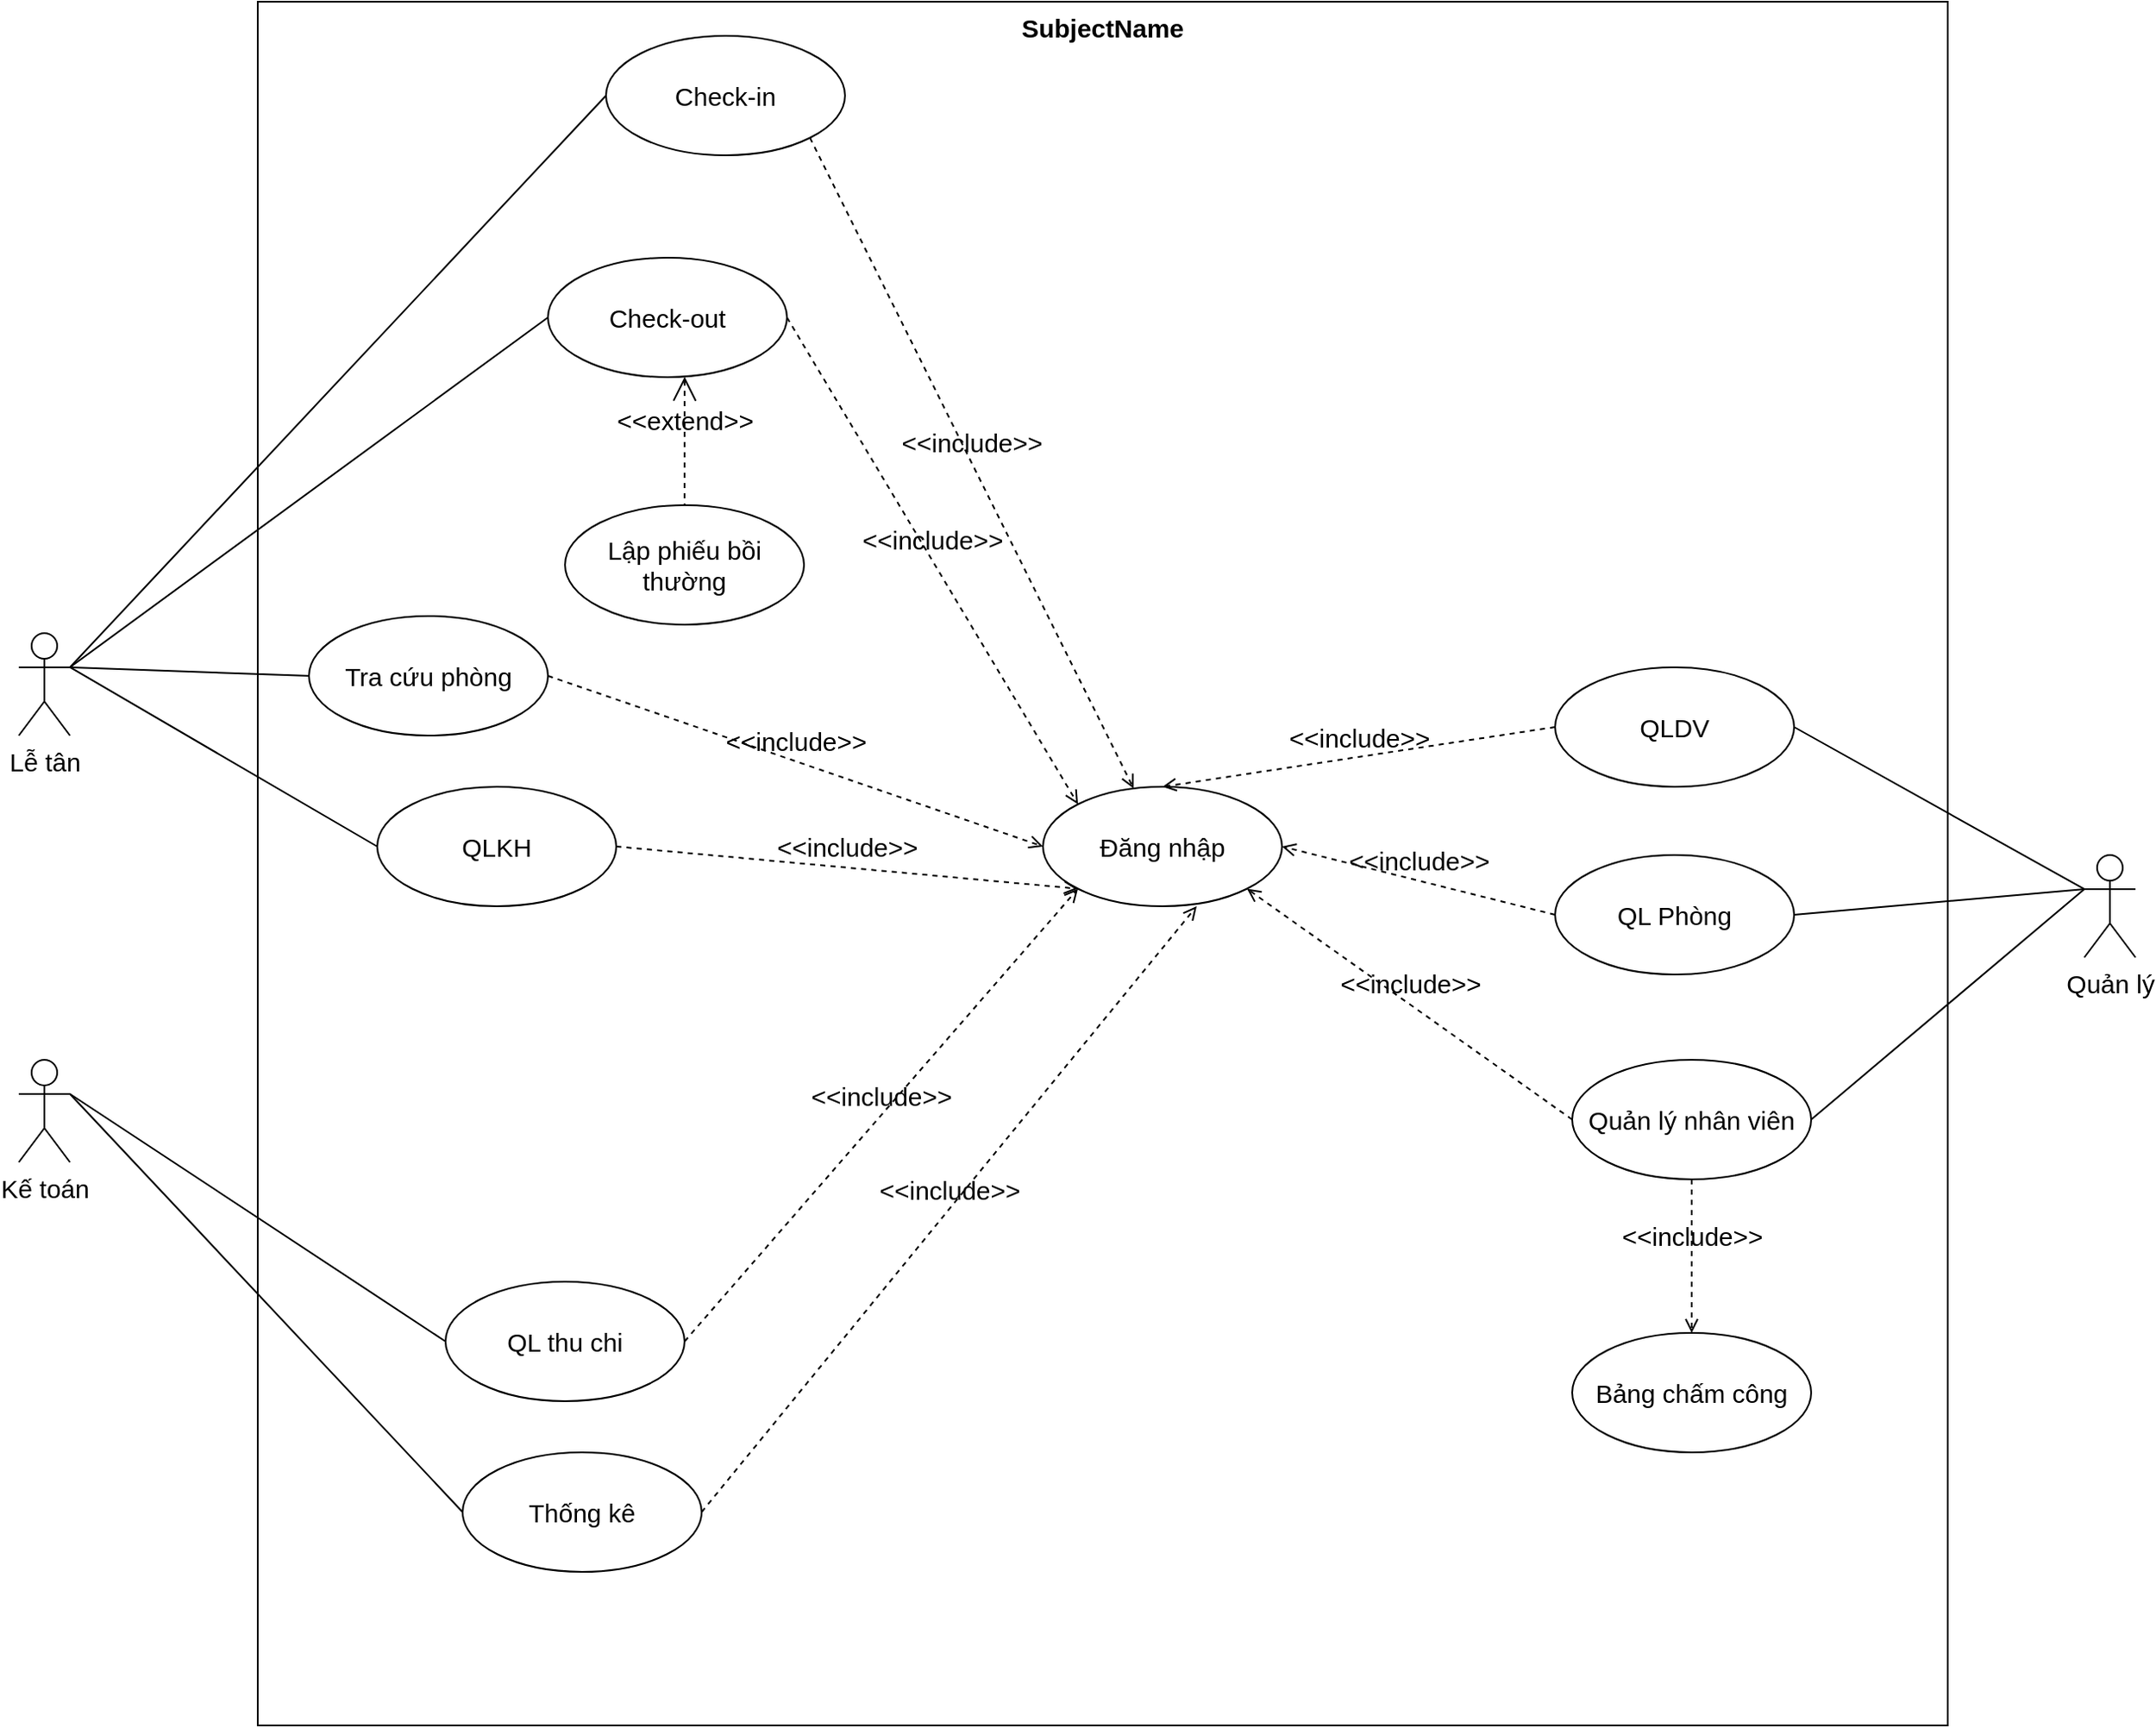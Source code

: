 <mxfile version="13.10.8" type="device"><diagram id="toOhMRcl-cHzpQTaH4nm" name="Page-1"><mxGraphModel dx="1662" dy="2082" grid="1" gridSize="10" guides="1" tooltips="1" connect="1" arrows="1" fold="1" page="1" pageScale="1" pageWidth="827" pageHeight="1169" math="0" shadow="0"><root><mxCell id="0"/><mxCell id="1" parent="0"/><mxCell id="isUc2q9zcA4M3R_qF3r_-45" value="SubjectName" style="shape=rect;html=1;verticalAlign=top;fontStyle=1;whiteSpace=wrap;align=center;fontSize=15;" vertex="1" parent="1"><mxGeometry x="210" y="-310" width="990" height="1010" as="geometry"/></mxCell><mxCell id="isUc2q9zcA4M3R_qF3r_-1" value="Lễ tân" style="shape=umlActor;html=1;verticalLabelPosition=bottom;verticalAlign=top;align=center;fontSize=15;" vertex="1" parent="1"><mxGeometry x="70" y="60" width="30" height="60" as="geometry"/></mxCell><mxCell id="isUc2q9zcA4M3R_qF3r_-2" value="Kế toán" style="shape=umlActor;html=1;verticalLabelPosition=bottom;verticalAlign=top;align=center;fontSize=15;" vertex="1" parent="1"><mxGeometry x="70" y="310" width="30" height="60" as="geometry"/></mxCell><mxCell id="isUc2q9zcA4M3R_qF3r_-3" value="Quản lý" style="shape=umlActor;html=1;verticalLabelPosition=bottom;verticalAlign=top;align=center;fontSize=15;" vertex="1" parent="1"><mxGeometry x="1280" y="190" width="30" height="60" as="geometry"/></mxCell><mxCell id="isUc2q9zcA4M3R_qF3r_-5" value="Check-in" style="ellipse;whiteSpace=wrap;html=1;fontSize=15;" vertex="1" parent="1"><mxGeometry x="414" y="-290" width="140" height="70" as="geometry"/></mxCell><mxCell id="isUc2q9zcA4M3R_qF3r_-6" value="Check-out" style="ellipse;whiteSpace=wrap;html=1;fontSize=15;" vertex="1" parent="1"><mxGeometry x="380" y="-160" width="140" height="70" as="geometry"/></mxCell><mxCell id="isUc2q9zcA4M3R_qF3r_-7" value="Lập phiếu bồi thường" style="ellipse;whiteSpace=wrap;html=1;fontSize=15;" vertex="1" parent="1"><mxGeometry x="390" y="-15" width="140" height="70" as="geometry"/></mxCell><mxCell id="isUc2q9zcA4M3R_qF3r_-8" value="&amp;lt;&amp;lt;extend&amp;gt;&amp;gt;" style="edgeStyle=none;html=1;startArrow=open;endArrow=none;startSize=12;verticalAlign=bottom;dashed=1;labelBackgroundColor=none;exitX=0.572;exitY=0.996;exitDx=0;exitDy=0;entryX=0.5;entryY=0;entryDx=0;entryDy=0;exitPerimeter=0;fontSize=15;" edge="1" parent="1" source="isUc2q9zcA4M3R_qF3r_-6" target="isUc2q9zcA4M3R_qF3r_-7"><mxGeometry width="160" relative="1" as="geometry"><mxPoint x="410" y="230" as="sourcePoint"/><mxPoint x="570" y="230" as="targetPoint"/></mxGeometry></mxCell><mxCell id="isUc2q9zcA4M3R_qF3r_-9" value="Tra cứu phòng" style="ellipse;whiteSpace=wrap;html=1;fontSize=15;" vertex="1" parent="1"><mxGeometry x="240" y="50" width="140" height="70" as="geometry"/></mxCell><mxCell id="isUc2q9zcA4M3R_qF3r_-10" value="QLKH" style="ellipse;whiteSpace=wrap;html=1;fontSize=15;" vertex="1" parent="1"><mxGeometry x="280" y="150" width="140" height="70" as="geometry"/></mxCell><mxCell id="isUc2q9zcA4M3R_qF3r_-11" value="Quản lý nhân viên" style="ellipse;whiteSpace=wrap;html=1;fontSize=15;" vertex="1" parent="1"><mxGeometry x="980" y="310" width="140" height="70" as="geometry"/></mxCell><mxCell id="isUc2q9zcA4M3R_qF3r_-12" value="Bảng chấm công" style="ellipse;whiteSpace=wrap;html=1;fontSize=15;" vertex="1" parent="1"><mxGeometry x="980" y="470" width="140" height="70" as="geometry"/></mxCell><mxCell id="isUc2q9zcA4M3R_qF3r_-13" value="&amp;lt;&amp;lt;include&amp;gt;&amp;gt;" style="edgeStyle=none;html=1;endArrow=open;verticalAlign=bottom;dashed=1;labelBackgroundColor=none;exitX=0.5;exitY=1;exitDx=0;exitDy=0;entryX=0.5;entryY=0;entryDx=0;entryDy=0;fontSize=15;" edge="1" parent="1" source="isUc2q9zcA4M3R_qF3r_-11" target="isUc2q9zcA4M3R_qF3r_-12"><mxGeometry width="160" relative="1" as="geometry"><mxPoint x="700" y="285" as="sourcePoint"/><mxPoint x="860" y="285" as="targetPoint"/></mxGeometry></mxCell><mxCell id="isUc2q9zcA4M3R_qF3r_-14" value="QL Phòng" style="ellipse;whiteSpace=wrap;html=1;fontSize=15;" vertex="1" parent="1"><mxGeometry x="970" y="190" width="140" height="70" as="geometry"/></mxCell><mxCell id="isUc2q9zcA4M3R_qF3r_-15" value="QLDV" style="ellipse;whiteSpace=wrap;html=1;fontSize=15;" vertex="1" parent="1"><mxGeometry x="970" y="80" width="140" height="70" as="geometry"/></mxCell><mxCell id="isUc2q9zcA4M3R_qF3r_-16" value="QL thu chi" style="ellipse;whiteSpace=wrap;html=1;fontSize=15;" vertex="1" parent="1"><mxGeometry x="320" y="440" width="140" height="70" as="geometry"/></mxCell><mxCell id="isUc2q9zcA4M3R_qF3r_-17" value="Thống kê" style="ellipse;whiteSpace=wrap;html=1;fontSize=15;" vertex="1" parent="1"><mxGeometry x="330" y="540" width="140" height="70" as="geometry"/></mxCell><mxCell id="isUc2q9zcA4M3R_qF3r_-19" value="" style="edgeStyle=none;html=1;endArrow=none;verticalAlign=bottom;exitX=1;exitY=0.333;exitDx=0;exitDy=0;exitPerimeter=0;entryX=0;entryY=0.5;entryDx=0;entryDy=0;fontSize=15;" edge="1" parent="1" source="isUc2q9zcA4M3R_qF3r_-1" target="isUc2q9zcA4M3R_qF3r_-5"><mxGeometry width="160" relative="1" as="geometry"><mxPoint x="70" y="-20" as="sourcePoint"/><mxPoint x="230" y="-20" as="targetPoint"/></mxGeometry></mxCell><mxCell id="isUc2q9zcA4M3R_qF3r_-20" value="" style="edgeStyle=none;html=1;endArrow=none;verticalAlign=bottom;exitX=1;exitY=0.333;exitDx=0;exitDy=0;exitPerimeter=0;entryX=0;entryY=0.5;entryDx=0;entryDy=0;fontSize=15;" edge="1" parent="1" source="isUc2q9zcA4M3R_qF3r_-1" target="isUc2q9zcA4M3R_qF3r_-6"><mxGeometry width="160" relative="1" as="geometry"><mxPoint x="140" y="130" as="sourcePoint"/><mxPoint x="300" y="130" as="targetPoint"/></mxGeometry></mxCell><mxCell id="isUc2q9zcA4M3R_qF3r_-21" value="" style="edgeStyle=none;html=1;endArrow=none;verticalAlign=bottom;exitX=1;exitY=0.333;exitDx=0;exitDy=0;exitPerimeter=0;entryX=0;entryY=0.5;entryDx=0;entryDy=0;fontSize=15;" edge="1" parent="1" source="isUc2q9zcA4M3R_qF3r_-1" target="isUc2q9zcA4M3R_qF3r_-9"><mxGeometry width="160" relative="1" as="geometry"><mxPoint x="150" y="120" as="sourcePoint"/><mxPoint x="310" y="120" as="targetPoint"/></mxGeometry></mxCell><mxCell id="isUc2q9zcA4M3R_qF3r_-22" value="" style="edgeStyle=none;html=1;endArrow=none;verticalAlign=bottom;exitX=1;exitY=0.333;exitDx=0;exitDy=0;exitPerimeter=0;entryX=0;entryY=0.5;entryDx=0;entryDy=0;fontSize=15;" edge="1" parent="1" source="isUc2q9zcA4M3R_qF3r_-1" target="isUc2q9zcA4M3R_qF3r_-10"><mxGeometry width="160" relative="1" as="geometry"><mxPoint x="180" y="180" as="sourcePoint"/><mxPoint x="340" y="180" as="targetPoint"/></mxGeometry></mxCell><mxCell id="isUc2q9zcA4M3R_qF3r_-23" value="" style="edgeStyle=none;html=1;endArrow=none;verticalAlign=bottom;exitX=1;exitY=0.333;exitDx=0;exitDy=0;exitPerimeter=0;entryX=0;entryY=0.5;entryDx=0;entryDy=0;fontSize=15;" edge="1" parent="1" source="isUc2q9zcA4M3R_qF3r_-2" target="isUc2q9zcA4M3R_qF3r_-16"><mxGeometry width="160" relative="1" as="geometry"><mxPoint x="200" y="320" as="sourcePoint"/><mxPoint x="360" y="320" as="targetPoint"/></mxGeometry></mxCell><mxCell id="isUc2q9zcA4M3R_qF3r_-24" value="" style="edgeStyle=none;html=1;endArrow=none;verticalAlign=bottom;exitX=1;exitY=0.333;exitDx=0;exitDy=0;exitPerimeter=0;entryX=0;entryY=0.5;entryDx=0;entryDy=0;fontSize=15;" edge="1" parent="1" source="isUc2q9zcA4M3R_qF3r_-2" target="isUc2q9zcA4M3R_qF3r_-17"><mxGeometry width="160" relative="1" as="geometry"><mxPoint x="120" y="420" as="sourcePoint"/><mxPoint x="280" y="420" as="targetPoint"/></mxGeometry></mxCell><mxCell id="isUc2q9zcA4M3R_qF3r_-25" value="Đăng nhập" style="ellipse;whiteSpace=wrap;html=1;fontSize=15;" vertex="1" parent="1"><mxGeometry x="670" y="150" width="140" height="70" as="geometry"/></mxCell><mxCell id="isUc2q9zcA4M3R_qF3r_-31" value="&amp;lt;&amp;lt;include&amp;gt;&amp;gt;" style="edgeStyle=none;html=1;endArrow=open;verticalAlign=bottom;dashed=1;labelBackgroundColor=none;entryX=0;entryY=1;entryDx=0;entryDy=0;exitX=1;exitY=0.5;exitDx=0;exitDy=0;fontSize=15;" edge="1" parent="1" source="isUc2q9zcA4M3R_qF3r_-16" target="isUc2q9zcA4M3R_qF3r_-25"><mxGeometry width="160" relative="1" as="geometry"><mxPoint x="400" y="308.57" as="sourcePoint"/><mxPoint x="560" y="308.57" as="targetPoint"/></mxGeometry></mxCell><mxCell id="isUc2q9zcA4M3R_qF3r_-32" value="&amp;lt;&amp;lt;include&amp;gt;&amp;gt;" style="edgeStyle=none;html=1;endArrow=open;verticalAlign=bottom;dashed=1;labelBackgroundColor=none;entryX=1;entryY=0.5;entryDx=0;entryDy=0;exitX=0;exitY=0.5;exitDx=0;exitDy=0;fontSize=15;" edge="1" parent="1" source="isUc2q9zcA4M3R_qF3r_-14" target="isUc2q9zcA4M3R_qF3r_-25"><mxGeometry width="160" relative="1" as="geometry"><mxPoint x="860" y="160" as="sourcePoint"/><mxPoint x="1020" y="160" as="targetPoint"/></mxGeometry></mxCell><mxCell id="isUc2q9zcA4M3R_qF3r_-33" value="&amp;lt;&amp;lt;include&amp;gt;&amp;gt;" style="edgeStyle=none;html=1;endArrow=open;verticalAlign=bottom;dashed=1;labelBackgroundColor=none;entryX=0.5;entryY=0;entryDx=0;entryDy=0;exitX=0;exitY=0.5;exitDx=0;exitDy=0;fontSize=15;" edge="1" parent="1" source="isUc2q9zcA4M3R_qF3r_-15" target="isUc2q9zcA4M3R_qF3r_-25"><mxGeometry width="160" relative="1" as="geometry"><mxPoint x="640" y="190" as="sourcePoint"/><mxPoint x="790" y="198.57" as="targetPoint"/></mxGeometry></mxCell><mxCell id="isUc2q9zcA4M3R_qF3r_-34" value="&amp;lt;&amp;lt;include&amp;gt;&amp;gt;" style="edgeStyle=none;html=1;endArrow=open;verticalAlign=bottom;dashed=1;labelBackgroundColor=none;exitX=1;exitY=0.5;exitDx=0;exitDy=0;entryX=0;entryY=1;entryDx=0;entryDy=0;fontSize=15;" edge="1" parent="1" source="isUc2q9zcA4M3R_qF3r_-10" target="isUc2q9zcA4M3R_qF3r_-25"><mxGeometry width="160" relative="1" as="geometry"><mxPoint x="510" y="160" as="sourcePoint"/><mxPoint x="670" y="160" as="targetPoint"/></mxGeometry></mxCell><mxCell id="isUc2q9zcA4M3R_qF3r_-35" value="&amp;lt;&amp;lt;include&amp;gt;&amp;gt;" style="edgeStyle=none;html=1;endArrow=open;verticalAlign=bottom;dashed=1;labelBackgroundColor=none;exitX=1;exitY=0.5;exitDx=0;exitDy=0;entryX=0;entryY=0.5;entryDx=0;entryDy=0;fontSize=15;" edge="1" parent="1" source="isUc2q9zcA4M3R_qF3r_-9" target="isUc2q9zcA4M3R_qF3r_-25"><mxGeometry width="160" relative="1" as="geometry"><mxPoint x="570" y="170" as="sourcePoint"/><mxPoint x="730" y="170" as="targetPoint"/></mxGeometry></mxCell><mxCell id="isUc2q9zcA4M3R_qF3r_-36" value="&amp;lt;&amp;lt;include&amp;gt;&amp;gt;" style="edgeStyle=none;html=1;endArrow=open;verticalAlign=bottom;dashed=1;labelBackgroundColor=none;exitX=1;exitY=0.5;exitDx=0;exitDy=0;entryX=0;entryY=0;entryDx=0;entryDy=0;fontSize=15;" edge="1" parent="1" source="isUc2q9zcA4M3R_qF3r_-6" target="isUc2q9zcA4M3R_qF3r_-25"><mxGeometry width="160" relative="1" as="geometry"><mxPoint x="450" y="-140" as="sourcePoint"/><mxPoint x="610" y="-140" as="targetPoint"/></mxGeometry></mxCell><mxCell id="isUc2q9zcA4M3R_qF3r_-37" value="&amp;lt;&amp;lt;include&amp;gt;&amp;gt;" style="edgeStyle=none;html=1;endArrow=open;verticalAlign=bottom;dashed=1;labelBackgroundColor=none;exitX=1;exitY=1;exitDx=0;exitDy=0;fontSize=15;" edge="1" parent="1" source="isUc2q9zcA4M3R_qF3r_-5" target="isUc2q9zcA4M3R_qF3r_-25"><mxGeometry width="160" relative="1" as="geometry"><mxPoint x="560" y="60" as="sourcePoint"/><mxPoint x="720" y="60" as="targetPoint"/></mxGeometry></mxCell><mxCell id="isUc2q9zcA4M3R_qF3r_-38" value="" style="edgeStyle=none;html=1;endArrow=none;verticalAlign=bottom;exitX=1;exitY=0.5;exitDx=0;exitDy=0;entryX=0;entryY=0.333;entryDx=0;entryDy=0;entryPerimeter=0;fontSize=15;" edge="1" parent="1" source="isUc2q9zcA4M3R_qF3r_-15" target="isUc2q9zcA4M3R_qF3r_-3"><mxGeometry width="160" relative="1" as="geometry"><mxPoint x="980" y="220" as="sourcePoint"/><mxPoint x="1180" y="265" as="targetPoint"/></mxGeometry></mxCell><mxCell id="isUc2q9zcA4M3R_qF3r_-39" value="" style="edgeStyle=none;html=1;endArrow=none;verticalAlign=bottom;exitX=1;exitY=0.5;exitDx=0;exitDy=0;entryX=0;entryY=0.333;entryDx=0;entryDy=0;entryPerimeter=0;fontSize=15;" edge="1" parent="1" source="isUc2q9zcA4M3R_qF3r_-14" target="isUc2q9zcA4M3R_qF3r_-3"><mxGeometry width="160" relative="1" as="geometry"><mxPoint x="1030" y="305" as="sourcePoint"/><mxPoint x="1190" y="305" as="targetPoint"/></mxGeometry></mxCell><mxCell id="isUc2q9zcA4M3R_qF3r_-40" value="" style="edgeStyle=none;html=1;endArrow=none;verticalAlign=bottom;exitX=1;exitY=0.5;exitDx=0;exitDy=0;entryX=0;entryY=0.333;entryDx=0;entryDy=0;entryPerimeter=0;fontSize=15;" edge="1" parent="1" source="isUc2q9zcA4M3R_qF3r_-11" target="isUc2q9zcA4M3R_qF3r_-3"><mxGeometry width="160" relative="1" as="geometry"><mxPoint x="1100" y="395" as="sourcePoint"/><mxPoint x="1260" y="395" as="targetPoint"/></mxGeometry></mxCell><mxCell id="isUc2q9zcA4M3R_qF3r_-42" value="&amp;lt;&amp;lt;include&amp;gt;&amp;gt;" style="edgeStyle=none;html=1;endArrow=open;verticalAlign=bottom;dashed=1;labelBackgroundColor=none;entryX=1;entryY=1;entryDx=0;entryDy=0;exitX=0;exitY=0.5;exitDx=0;exitDy=0;fontSize=15;" edge="1" parent="1" source="isUc2q9zcA4M3R_qF3r_-11" target="isUc2q9zcA4M3R_qF3r_-25"><mxGeometry width="160" relative="1" as="geometry"><mxPoint x="810" y="320" as="sourcePoint"/><mxPoint x="970" y="320" as="targetPoint"/></mxGeometry></mxCell><mxCell id="isUc2q9zcA4M3R_qF3r_-43" value="&amp;lt;&amp;lt;include&amp;gt;&amp;gt;" style="edgeStyle=none;html=1;endArrow=open;verticalAlign=bottom;dashed=1;labelBackgroundColor=none;entryX=0.643;entryY=1;entryDx=0;entryDy=0;entryPerimeter=0;exitX=1;exitY=0.5;exitDx=0;exitDy=0;fontSize=15;" edge="1" parent="1" source="isUc2q9zcA4M3R_qF3r_-17" target="isUc2q9zcA4M3R_qF3r_-25"><mxGeometry width="160" relative="1" as="geometry"><mxPoint x="750" y="400" as="sourcePoint"/><mxPoint x="910" y="400" as="targetPoint"/></mxGeometry></mxCell></root></mxGraphModel></diagram></mxfile>